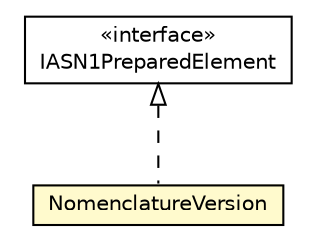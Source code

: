 #!/usr/local/bin/dot
#
# Class diagram 
# Generated by UMLGraph version R5_6-24-gf6e263 (http://www.umlgraph.org/)
#

digraph G {
	edge [fontname="Helvetica",fontsize=10,labelfontname="Helvetica",labelfontsize=10];
	node [fontname="Helvetica",fontsize=10,shape=plaintext];
	nodesep=0.25;
	ranksep=0.5;
	// org.universAAL.lddi.lib.ieeex73std.org.bn.coders.IASN1PreparedElement
	c6006173 [label=<<table title="org.universAAL.lddi.lib.ieeex73std.org.bn.coders.IASN1PreparedElement" border="0" cellborder="1" cellspacing="0" cellpadding="2" port="p" href="../../org/bn/coders/IASN1PreparedElement.html">
		<tr><td><table border="0" cellspacing="0" cellpadding="1">
<tr><td align="center" balign="center"> &#171;interface&#187; </td></tr>
<tr><td align="center" balign="center"> IASN1PreparedElement </td></tr>
		</table></td></tr>
		</table>>, URL="../../org/bn/coders/IASN1PreparedElement.html", fontname="Helvetica", fontcolor="black", fontsize=10.0];
	// org.universAAL.lddi.lib.ieeex73std.x73.p20601.NomenclatureVersion
	c6006230 [label=<<table title="org.universAAL.lddi.lib.ieeex73std.x73.p20601.NomenclatureVersion" border="0" cellborder="1" cellspacing="0" cellpadding="2" port="p" bgcolor="lemonChiffon" href="./NomenclatureVersion.html">
		<tr><td><table border="0" cellspacing="0" cellpadding="1">
<tr><td align="center" balign="center"> NomenclatureVersion </td></tr>
		</table></td></tr>
		</table>>, URL="./NomenclatureVersion.html", fontname="Helvetica", fontcolor="black", fontsize=10.0];
	//org.universAAL.lddi.lib.ieeex73std.x73.p20601.NomenclatureVersion implements org.universAAL.lddi.lib.ieeex73std.org.bn.coders.IASN1PreparedElement
	c6006173:p -> c6006230:p [dir=back,arrowtail=empty,style=dashed];
}

